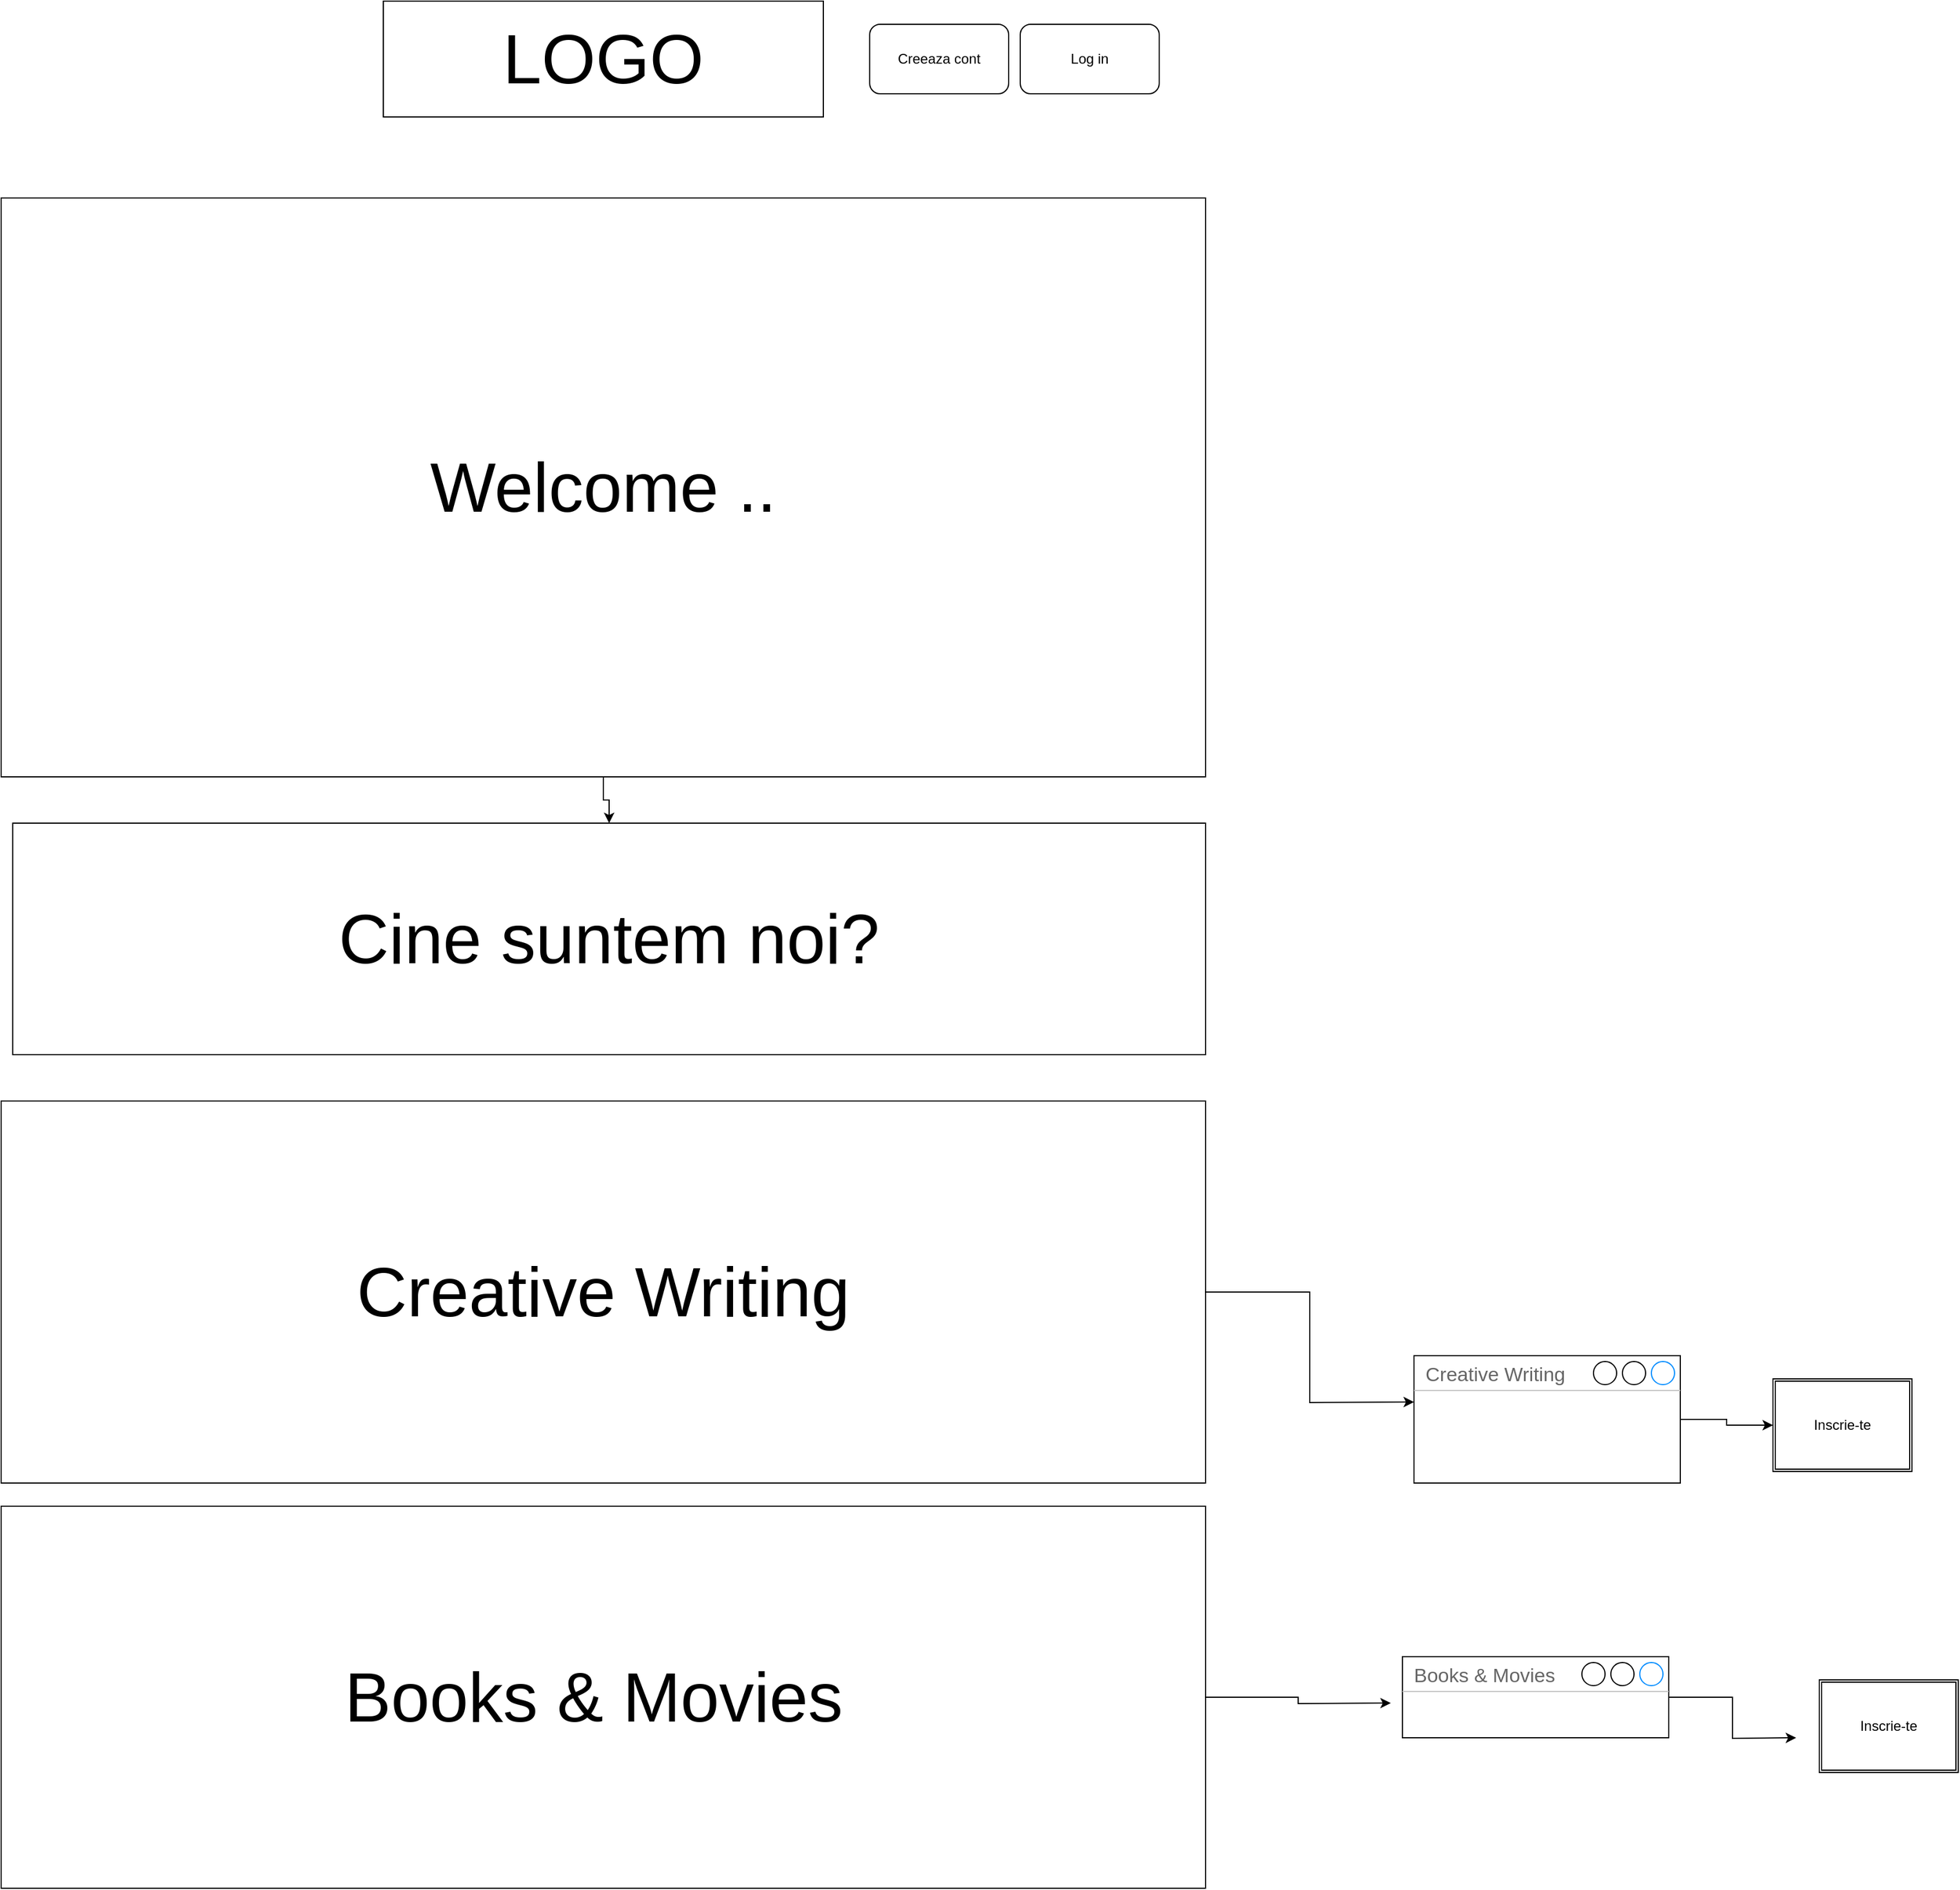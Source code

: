 <mxfile version="20.8.10" type="github">
  <diagram name="Page-1" id="03018318-947c-dd8e-b7a3-06fadd420f32">
    <mxGraphModel dx="2049" dy="1091" grid="1" gridSize="10" guides="1" tooltips="1" connect="1" arrows="1" fold="1" page="1" pageScale="1" pageWidth="1100" pageHeight="850" background="none" math="0" shadow="0">
      <root>
        <mxCell id="0" />
        <mxCell id="1" parent="0" />
        <mxCell id="pJeZwA110SPpA-UZuZtb-1" value="LOGO" style="rounded=0;whiteSpace=wrap;html=1;fontSize=60;" vertex="1" parent="1">
          <mxGeometry x="360" y="20" width="380" height="100" as="geometry" />
        </mxCell>
        <mxCell id="pJeZwA110SPpA-UZuZtb-14" style="edgeStyle=orthogonalEdgeStyle;rounded=0;orthogonalLoop=1;jettySize=auto;html=1;fontSize=12;" edge="1" parent="1" source="pJeZwA110SPpA-UZuZtb-3">
          <mxGeometry relative="1" as="geometry">
            <mxPoint x="1250" y="1230" as="targetPoint" />
          </mxGeometry>
        </mxCell>
        <mxCell id="pJeZwA110SPpA-UZuZtb-3" value="Creative Writing" style="rounded=0;whiteSpace=wrap;html=1;fontSize=60;" vertex="1" parent="1">
          <mxGeometry x="30" y="970" width="1040" height="330" as="geometry" />
        </mxCell>
        <mxCell id="pJeZwA110SPpA-UZuZtb-6" value="Creeaza cont" style="rounded=1;whiteSpace=wrap;html=1;fontSize=12;" vertex="1" parent="1">
          <mxGeometry x="780" y="40" width="120" height="60" as="geometry" />
        </mxCell>
        <mxCell id="pJeZwA110SPpA-UZuZtb-7" value="Log in" style="rounded=1;whiteSpace=wrap;html=1;fontSize=12;" vertex="1" parent="1">
          <mxGeometry x="910" y="40" width="120" height="60" as="geometry" />
        </mxCell>
        <mxCell id="pJeZwA110SPpA-UZuZtb-13" style="edgeStyle=orthogonalEdgeStyle;rounded=0;orthogonalLoop=1;jettySize=auto;html=1;exitX=0.5;exitY=1;exitDx=0;exitDy=0;fontSize=12;" edge="1" parent="1" source="pJeZwA110SPpA-UZuZtb-10" target="pJeZwA110SPpA-UZuZtb-12">
          <mxGeometry relative="1" as="geometry" />
        </mxCell>
        <mxCell id="pJeZwA110SPpA-UZuZtb-10" value="Welcome .." style="rounded=0;whiteSpace=wrap;html=1;fontSize=60;" vertex="1" parent="1">
          <mxGeometry x="30" y="190" width="1040" height="500" as="geometry" />
        </mxCell>
        <mxCell id="pJeZwA110SPpA-UZuZtb-12" value="Cine suntem noi?" style="rounded=0;whiteSpace=wrap;html=1;fontSize=60;" vertex="1" parent="1">
          <mxGeometry x="40" y="730" width="1030" height="200" as="geometry" />
        </mxCell>
        <mxCell id="pJeZwA110SPpA-UZuZtb-19" style="edgeStyle=orthogonalEdgeStyle;rounded=0;orthogonalLoop=1;jettySize=auto;html=1;fontSize=12;" edge="1" parent="1" source="pJeZwA110SPpA-UZuZtb-15" target="pJeZwA110SPpA-UZuZtb-20">
          <mxGeometry relative="1" as="geometry">
            <mxPoint x="1620" y="1250" as="targetPoint" />
          </mxGeometry>
        </mxCell>
        <mxCell id="pJeZwA110SPpA-UZuZtb-15" value="Creative Writing" style="strokeWidth=1;shadow=0;dashed=0;align=center;html=1;shape=mxgraph.mockup.containers.window;align=left;verticalAlign=top;spacingLeft=8;strokeColor2=#008cff;strokeColor3=#c4c4c4;fontColor=#666666;mainText=;fontSize=17;labelBackgroundColor=none;" vertex="1" parent="1">
          <mxGeometry x="1250" y="1190" width="230" height="110" as="geometry" />
        </mxCell>
        <mxCell id="pJeZwA110SPpA-UZuZtb-25" style="edgeStyle=orthogonalEdgeStyle;rounded=0;orthogonalLoop=1;jettySize=auto;html=1;fontSize=12;" edge="1" parent="1" source="pJeZwA110SPpA-UZuZtb-17">
          <mxGeometry relative="1" as="geometry">
            <mxPoint x="1580" y="1520" as="targetPoint" />
          </mxGeometry>
        </mxCell>
        <mxCell id="pJeZwA110SPpA-UZuZtb-17" value="Books &amp;amp; Movies" style="strokeWidth=1;shadow=0;dashed=0;align=center;html=1;shape=mxgraph.mockup.containers.window;align=left;verticalAlign=top;spacingLeft=8;strokeColor2=#008cff;strokeColor3=#c4c4c4;fontColor=#666666;mainText=;fontSize=17;labelBackgroundColor=none;" vertex="1" parent="1">
          <mxGeometry x="1240" y="1450" width="230" height="70" as="geometry" />
        </mxCell>
        <mxCell id="pJeZwA110SPpA-UZuZtb-24" style="edgeStyle=orthogonalEdgeStyle;rounded=0;orthogonalLoop=1;jettySize=auto;html=1;fontSize=12;" edge="1" parent="1" source="pJeZwA110SPpA-UZuZtb-18">
          <mxGeometry relative="1" as="geometry">
            <mxPoint x="1230" y="1490" as="targetPoint" />
          </mxGeometry>
        </mxCell>
        <mxCell id="pJeZwA110SPpA-UZuZtb-18" value="Books &amp;amp; Movies&amp;nbsp;" style="rounded=0;whiteSpace=wrap;html=1;fontSize=60;" vertex="1" parent="1">
          <mxGeometry x="30" y="1320" width="1040" height="330" as="geometry" />
        </mxCell>
        <mxCell id="pJeZwA110SPpA-UZuZtb-20" value="Inscrie-te" style="shape=ext;double=1;rounded=0;whiteSpace=wrap;html=1;fontSize=12;" vertex="1" parent="1">
          <mxGeometry x="1560" y="1210" width="120" height="80" as="geometry" />
        </mxCell>
        <mxCell id="pJeZwA110SPpA-UZuZtb-23" value="Inscrie-te" style="shape=ext;double=1;rounded=0;whiteSpace=wrap;html=1;fontSize=12;" vertex="1" parent="1">
          <mxGeometry x="1600" y="1470" width="120" height="80" as="geometry" />
        </mxCell>
      </root>
    </mxGraphModel>
  </diagram>
</mxfile>

